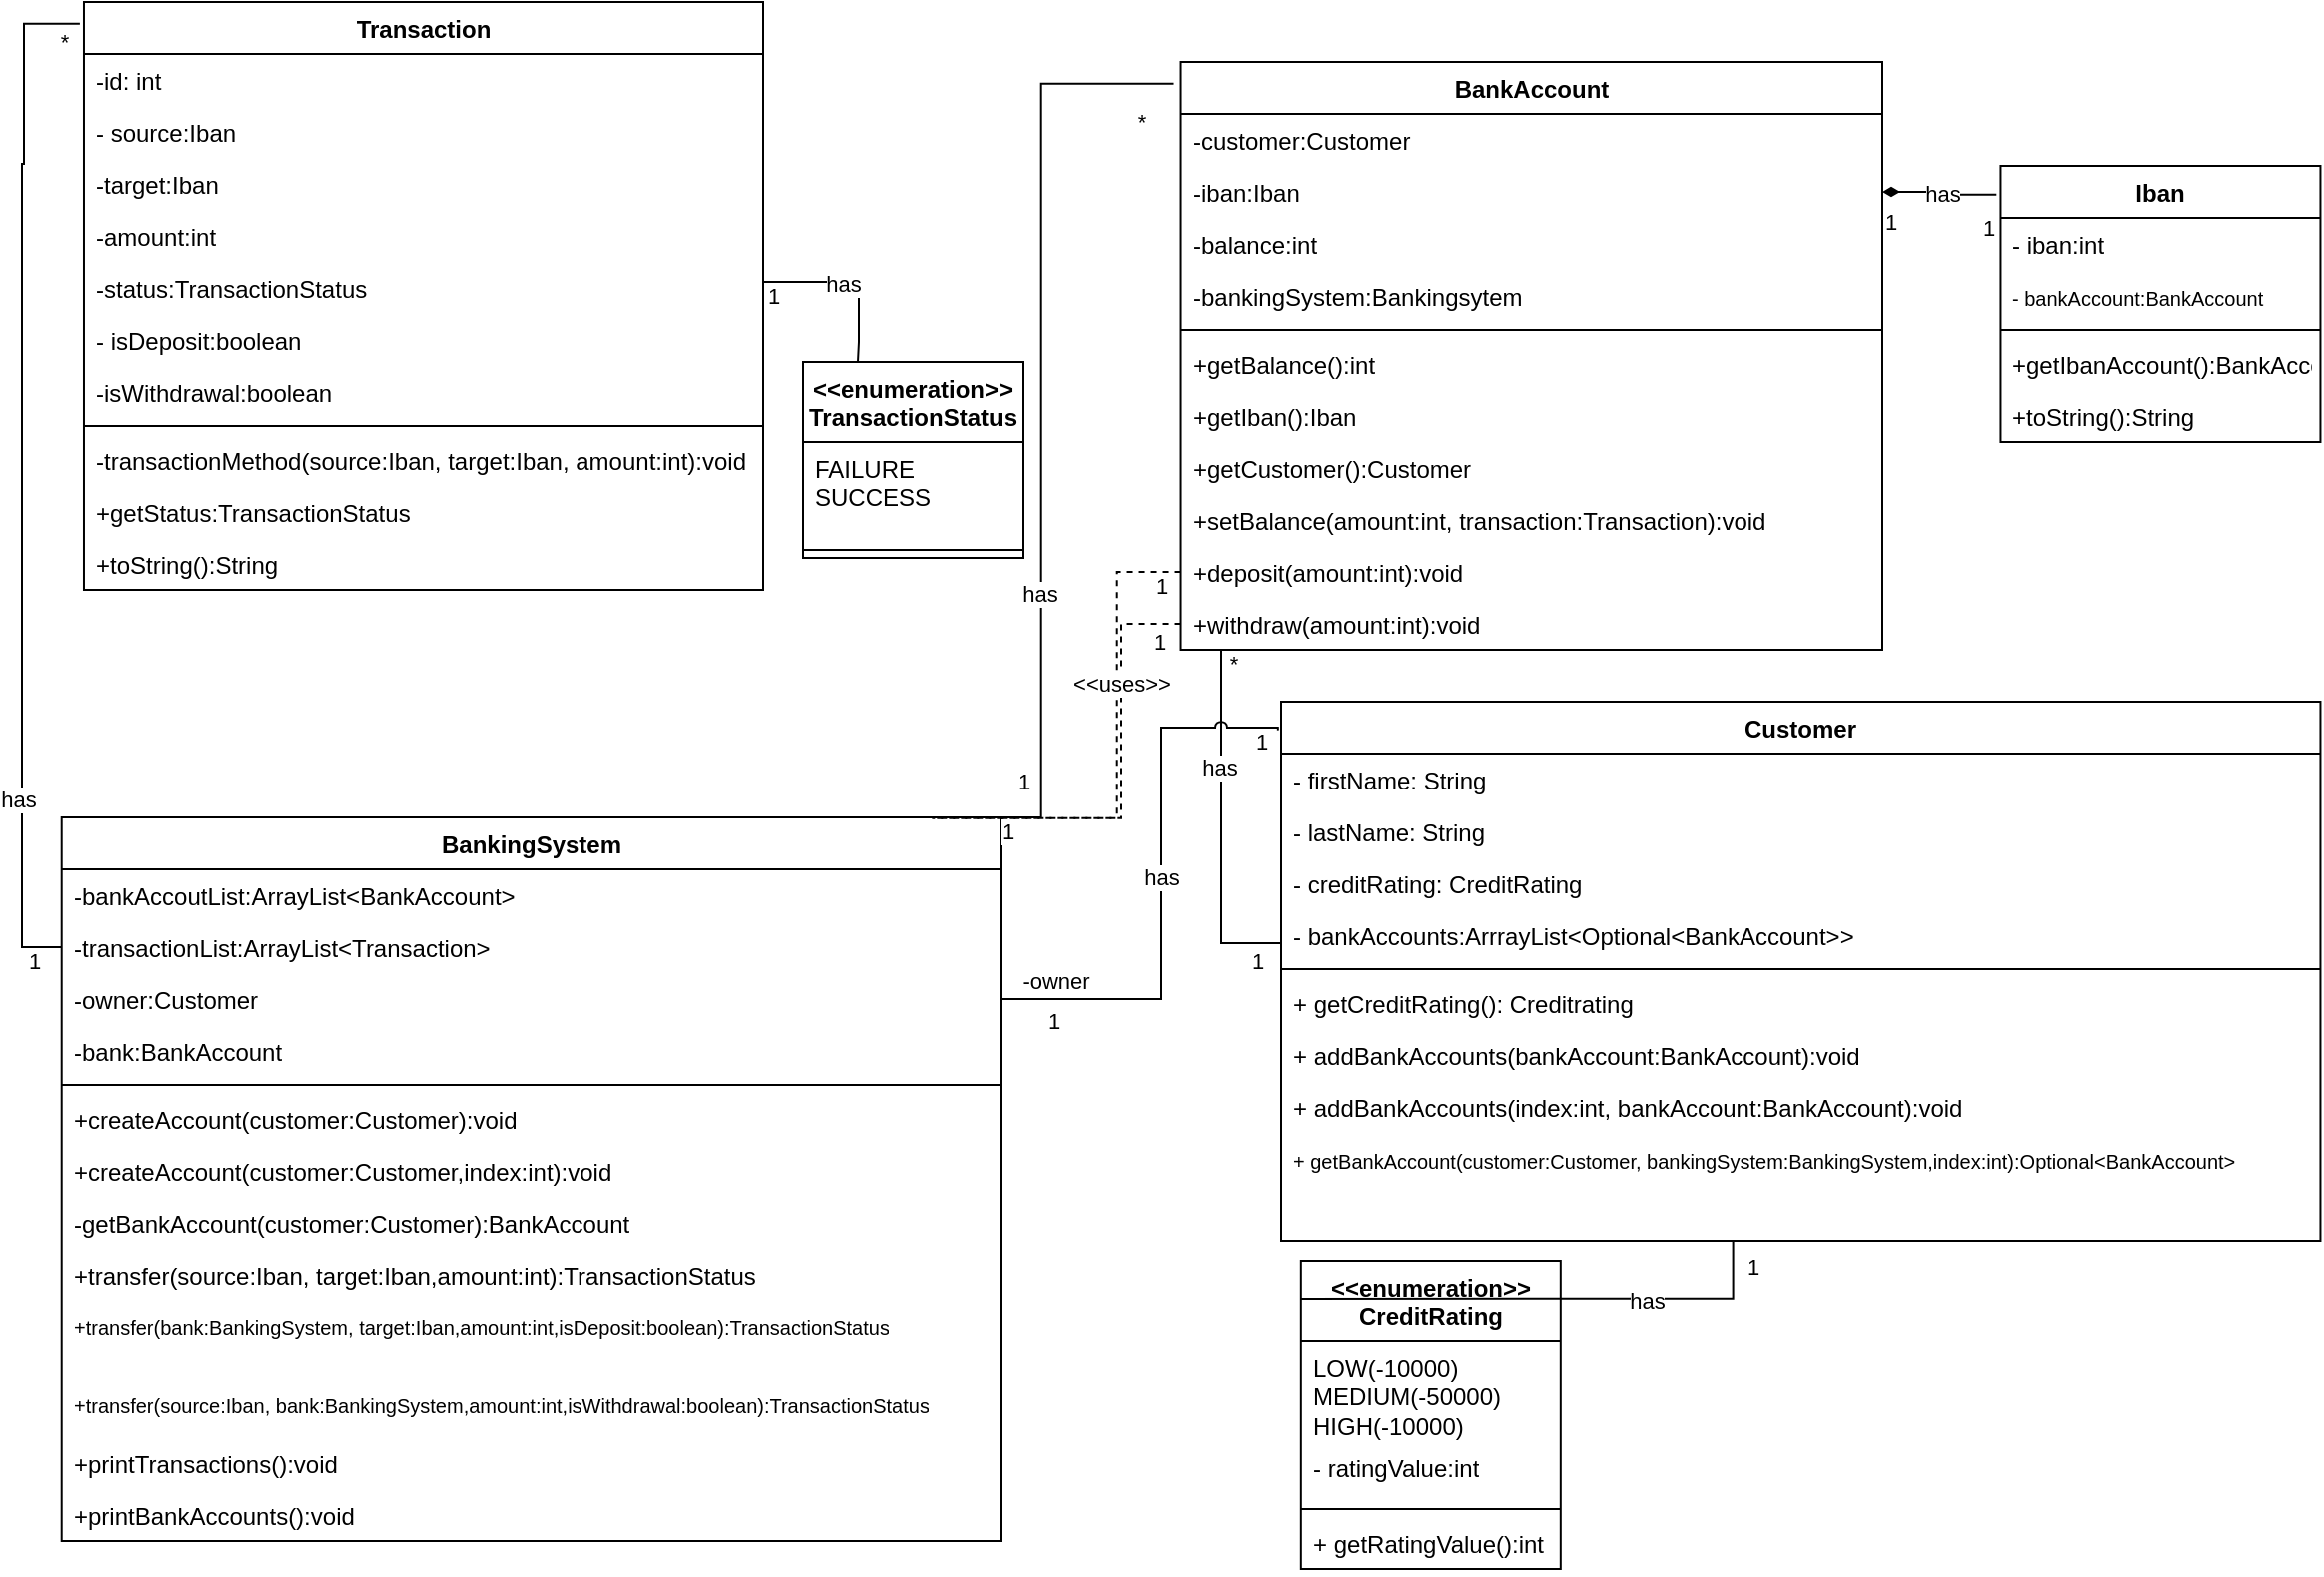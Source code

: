 <mxfile version="24.2.5" type="github">
  <diagram name="Page-1" id="c4acf3e9-155e-7222-9cf6-157b1a14988f">
    <mxGraphModel dx="1387" dy="1669" grid="1" gridSize="10" guides="1" tooltips="1" connect="1" arrows="1" fold="1" page="1" pageScale="1" pageWidth="1169" pageHeight="827" background="none" math="0" shadow="0">
      <root>
        <mxCell id="0" />
        <mxCell id="1" parent="0" />
        <mxCell id="sZMMLWBmmRGJno0L5d0l-5" value="BankingSystem" style="swimlane;fontStyle=1;align=center;verticalAlign=top;childLayout=stackLayout;horizontal=1;startSize=26;horizontalStack=0;resizeParent=1;resizeParentMax=0;resizeLast=0;collapsible=1;marginBottom=0;whiteSpace=wrap;html=1;" parent="1" vertex="1">
          <mxGeometry x="28.86" y="438" width="470.14" height="362" as="geometry" />
        </mxCell>
        <mxCell id="sZMMLWBmmRGJno0L5d0l-6" value="-bankAccoutList:ArrayList&amp;lt;BankAccount&amp;gt;" style="text;strokeColor=none;fillColor=none;align=left;verticalAlign=top;spacingLeft=4;spacingRight=4;overflow=hidden;rotatable=0;points=[[0,0.5],[1,0.5]];portConstraint=eastwest;whiteSpace=wrap;html=1;" parent="sZMMLWBmmRGJno0L5d0l-5" vertex="1">
          <mxGeometry y="26" width="470.14" height="26" as="geometry" />
        </mxCell>
        <mxCell id="wk22fEHmPmrBNLuspNeW-15" value="-transactionList:ArrayList&amp;lt;Transaction&amp;gt;" style="text;strokeColor=none;fillColor=none;align=left;verticalAlign=top;spacingLeft=4;spacingRight=4;overflow=hidden;rotatable=0;points=[[0,0.5],[1,0.5]];portConstraint=eastwest;whiteSpace=wrap;html=1;" parent="sZMMLWBmmRGJno0L5d0l-5" vertex="1">
          <mxGeometry y="52" width="470.14" height="26" as="geometry" />
        </mxCell>
        <mxCell id="wk22fEHmPmrBNLuspNeW-14" value="-owner:Customer" style="text;strokeColor=none;fillColor=none;align=left;verticalAlign=top;spacingLeft=4;spacingRight=4;overflow=hidden;rotatable=0;points=[[0,0.5],[1,0.5]];portConstraint=eastwest;whiteSpace=wrap;html=1;" parent="sZMMLWBmmRGJno0L5d0l-5" vertex="1">
          <mxGeometry y="78" width="470.14" height="26" as="geometry" />
        </mxCell>
        <mxCell id="wk22fEHmPmrBNLuspNeW-16" value="-bank:BankAccount" style="text;strokeColor=none;fillColor=none;align=left;verticalAlign=top;spacingLeft=4;spacingRight=4;overflow=hidden;rotatable=0;points=[[0,0.5],[1,0.5]];portConstraint=eastwest;whiteSpace=wrap;html=1;" parent="sZMMLWBmmRGJno0L5d0l-5" vertex="1">
          <mxGeometry y="104" width="470.14" height="26" as="geometry" />
        </mxCell>
        <mxCell id="sZMMLWBmmRGJno0L5d0l-7" value="" style="line;strokeWidth=1;fillColor=none;align=left;verticalAlign=middle;spacingTop=-1;spacingLeft=3;spacingRight=3;rotatable=0;labelPosition=right;points=[];portConstraint=eastwest;strokeColor=inherit;" parent="sZMMLWBmmRGJno0L5d0l-5" vertex="1">
          <mxGeometry y="130" width="470.14" height="8" as="geometry" />
        </mxCell>
        <mxCell id="sZMMLWBmmRGJno0L5d0l-8" value="+createAccount(customer:Customer):void" style="text;strokeColor=none;fillColor=none;align=left;verticalAlign=top;spacingLeft=4;spacingRight=4;overflow=hidden;rotatable=0;points=[[0,0.5],[1,0.5]];portConstraint=eastwest;whiteSpace=wrap;html=1;" parent="sZMMLWBmmRGJno0L5d0l-5" vertex="1">
          <mxGeometry y="138" width="470.14" height="26" as="geometry" />
        </mxCell>
        <mxCell id="wk22fEHmPmrBNLuspNeW-73" value="+createAccount(customer:Customer,index:int):void" style="text;strokeColor=none;fillColor=none;align=left;verticalAlign=top;spacingLeft=4;spacingRight=4;overflow=hidden;rotatable=0;points=[[0,0.5],[1,0.5]];portConstraint=eastwest;whiteSpace=wrap;html=1;" parent="sZMMLWBmmRGJno0L5d0l-5" vertex="1">
          <mxGeometry y="164" width="470.14" height="26" as="geometry" />
        </mxCell>
        <mxCell id="wk22fEHmPmrBNLuspNeW-17" value="-getBankAccount(customer:Customer):BankAccount" style="text;strokeColor=none;fillColor=none;align=left;verticalAlign=top;spacingLeft=4;spacingRight=4;overflow=hidden;rotatable=0;points=[[0,0.5],[1,0.5]];portConstraint=eastwest;whiteSpace=wrap;html=1;" parent="sZMMLWBmmRGJno0L5d0l-5" vertex="1">
          <mxGeometry y="190" width="470.14" height="26" as="geometry" />
        </mxCell>
        <mxCell id="wk22fEHmPmrBNLuspNeW-18" value="+transfer(source:Iban, target:Iban,amount:int):TransactionStatus" style="text;strokeColor=none;fillColor=none;align=left;verticalAlign=top;spacingLeft=4;spacingRight=4;overflow=hidden;rotatable=0;points=[[0,0.5],[1,0.5]];portConstraint=eastwest;whiteSpace=wrap;html=1;" parent="sZMMLWBmmRGJno0L5d0l-5" vertex="1">
          <mxGeometry y="216" width="470.14" height="26" as="geometry" />
        </mxCell>
        <mxCell id="wk22fEHmPmrBNLuspNeW-74" value="&lt;div style=&quot;font-size: 11px;&quot;&gt;&lt;font style=&quot;font-size: 10px;&quot;&gt;+transfer(bank:BankingSystem, target:Iban,amount:int,isDeposit:boolean):TransactionStatus&lt;/font&gt;&lt;/div&gt;" style="text;strokeColor=none;fillColor=none;align=left;verticalAlign=top;spacingLeft=4;spacingRight=4;overflow=hidden;rotatable=0;points=[[0,0.5],[1,0.5]];portConstraint=eastwest;whiteSpace=wrap;html=1;" parent="sZMMLWBmmRGJno0L5d0l-5" vertex="1">
          <mxGeometry y="242" width="470.14" height="38" as="geometry" />
        </mxCell>
        <mxCell id="wk22fEHmPmrBNLuspNeW-75" value="&lt;font style=&quot;font-size: 10px;&quot;&gt;+transfer(source:Iban, bank:BankingSystem,amount:int,isWithdrawal:boolean):TransactionStatus&lt;/font&gt;" style="text;strokeColor=none;fillColor=none;align=left;verticalAlign=top;spacingLeft=4;spacingRight=4;overflow=hidden;rotatable=0;points=[[0,0.5],[1,0.5]];portConstraint=eastwest;whiteSpace=wrap;html=1;" parent="sZMMLWBmmRGJno0L5d0l-5" vertex="1">
          <mxGeometry y="280" width="470.14" height="30" as="geometry" />
        </mxCell>
        <mxCell id="wk22fEHmPmrBNLuspNeW-19" value="+printTransactions():void" style="text;strokeColor=none;fillColor=none;align=left;verticalAlign=top;spacingLeft=4;spacingRight=4;overflow=hidden;rotatable=0;points=[[0,0.5],[1,0.5]];portConstraint=eastwest;whiteSpace=wrap;html=1;" parent="sZMMLWBmmRGJno0L5d0l-5" vertex="1">
          <mxGeometry y="310" width="470.14" height="26" as="geometry" />
        </mxCell>
        <mxCell id="wk22fEHmPmrBNLuspNeW-76" value="+printBankAccounts():void" style="text;strokeColor=none;fillColor=none;align=left;verticalAlign=top;spacingLeft=4;spacingRight=4;overflow=hidden;rotatable=0;points=[[0,0.5],[1,0.5]];portConstraint=eastwest;whiteSpace=wrap;html=1;" parent="sZMMLWBmmRGJno0L5d0l-5" vertex="1">
          <mxGeometry y="336" width="470.14" height="26" as="geometry" />
        </mxCell>
        <mxCell id="wk22fEHmPmrBNLuspNeW-20" value="&lt;div&gt;&amp;lt;&amp;lt;enumeration&amp;gt;&amp;gt;&lt;/div&gt;&lt;div&gt;CreditRating&lt;br&gt;&lt;/div&gt;" style="swimlane;fontStyle=1;align=center;verticalAlign=top;childLayout=stackLayout;horizontal=1;startSize=40;horizontalStack=0;resizeParent=1;resizeParentMax=0;resizeLast=0;collapsible=1;marginBottom=0;whiteSpace=wrap;html=1;" parent="1" vertex="1">
          <mxGeometry x="648.91" y="660" width="130" height="154" as="geometry" />
        </mxCell>
        <mxCell id="wk22fEHmPmrBNLuspNeW-21" value="&lt;div&gt;LOW(-10000)&lt;/div&gt;&lt;div&gt;MEDIUM(-50000)&lt;/div&gt;&lt;div&gt;HIGH(-10000)&lt;br&gt;&lt;/div&gt;" style="text;strokeColor=none;fillColor=none;align=left;verticalAlign=top;spacingLeft=4;spacingRight=4;overflow=hidden;rotatable=0;points=[[0,0.5],[1,0.5]];portConstraint=eastwest;whiteSpace=wrap;html=1;" parent="wk22fEHmPmrBNLuspNeW-20" vertex="1">
          <mxGeometry y="40" width="130" height="50" as="geometry" />
        </mxCell>
        <mxCell id="wk22fEHmPmrBNLuspNeW-24" value="- ratingValue:int" style="text;strokeColor=none;fillColor=none;align=left;verticalAlign=top;spacingLeft=4;spacingRight=4;overflow=hidden;rotatable=0;points=[[0,0.5],[1,0.5]];portConstraint=eastwest;whiteSpace=wrap;html=1;" parent="wk22fEHmPmrBNLuspNeW-20" vertex="1">
          <mxGeometry y="90" width="130" height="30" as="geometry" />
        </mxCell>
        <mxCell id="wk22fEHmPmrBNLuspNeW-22" value="" style="line;strokeWidth=1;fillColor=none;align=left;verticalAlign=middle;spacingTop=-1;spacingLeft=3;spacingRight=3;rotatable=0;labelPosition=right;points=[];portConstraint=eastwest;strokeColor=inherit;" parent="wk22fEHmPmrBNLuspNeW-20" vertex="1">
          <mxGeometry y="120" width="130" height="8" as="geometry" />
        </mxCell>
        <mxCell id="wk22fEHmPmrBNLuspNeW-23" value="+ getRatingValue():int" style="text;strokeColor=none;fillColor=none;align=left;verticalAlign=top;spacingLeft=4;spacingRight=4;overflow=hidden;rotatable=0;points=[[0,0.5],[1,0.5]];portConstraint=eastwest;whiteSpace=wrap;html=1;" parent="wk22fEHmPmrBNLuspNeW-20" vertex="1">
          <mxGeometry y="128" width="130" height="26" as="geometry" />
        </mxCell>
        <mxCell id="wk22fEHmPmrBNLuspNeW-62" style="edgeStyle=orthogonalEdgeStyle;rounded=0;orthogonalLoop=1;jettySize=auto;html=1;exitX=1;exitY=0.5;exitDx=0;exitDy=0;" parent="wk22fEHmPmrBNLuspNeW-20" source="wk22fEHmPmrBNLuspNeW-21" target="wk22fEHmPmrBNLuspNeW-21" edge="1">
          <mxGeometry relative="1" as="geometry" />
        </mxCell>
        <mxCell id="wk22fEHmPmrBNLuspNeW-25" value="BankAccount" style="swimlane;fontStyle=1;align=center;verticalAlign=top;childLayout=stackLayout;horizontal=1;startSize=26;horizontalStack=0;resizeParent=1;resizeParentMax=0;resizeLast=0;collapsible=1;marginBottom=0;whiteSpace=wrap;html=1;" parent="1" vertex="1">
          <mxGeometry x="588.77" y="60" width="351.23" height="294" as="geometry" />
        </mxCell>
        <mxCell id="wk22fEHmPmrBNLuspNeW-26" value="-customer:Customer&lt;span style=&quot;white-space: pre;&quot;&gt;&#x9;&lt;/span&gt;" style="text;strokeColor=none;fillColor=none;align=left;verticalAlign=top;spacingLeft=4;spacingRight=4;overflow=hidden;rotatable=0;points=[[0,0.5],[1,0.5]];portConstraint=eastwest;whiteSpace=wrap;html=1;" parent="wk22fEHmPmrBNLuspNeW-25" vertex="1">
          <mxGeometry y="26" width="351.23" height="26" as="geometry" />
        </mxCell>
        <mxCell id="wk22fEHmPmrBNLuspNeW-27" value="-iban:Iban" style="text;strokeColor=none;fillColor=none;align=left;verticalAlign=top;spacingLeft=4;spacingRight=4;overflow=hidden;rotatable=0;points=[[0,0.5],[1,0.5]];portConstraint=eastwest;whiteSpace=wrap;html=1;" parent="wk22fEHmPmrBNLuspNeW-25" vertex="1">
          <mxGeometry y="52" width="351.23" height="26" as="geometry" />
        </mxCell>
        <mxCell id="wk22fEHmPmrBNLuspNeW-28" value="-balance:int" style="text;strokeColor=none;fillColor=none;align=left;verticalAlign=top;spacingLeft=4;spacingRight=4;overflow=hidden;rotatable=0;points=[[0,0.5],[1,0.5]];portConstraint=eastwest;whiteSpace=wrap;html=1;" parent="wk22fEHmPmrBNLuspNeW-25" vertex="1">
          <mxGeometry y="78" width="351.23" height="26" as="geometry" />
        </mxCell>
        <mxCell id="wk22fEHmPmrBNLuspNeW-29" value="-bankingSystem:Bankingsytem" style="text;strokeColor=none;fillColor=none;align=left;verticalAlign=top;spacingLeft=4;spacingRight=4;overflow=hidden;rotatable=0;points=[[0,0.5],[1,0.5]];portConstraint=eastwest;whiteSpace=wrap;html=1;" parent="wk22fEHmPmrBNLuspNeW-25" vertex="1">
          <mxGeometry y="104" width="351.23" height="26" as="geometry" />
        </mxCell>
        <mxCell id="wk22fEHmPmrBNLuspNeW-30" value="" style="line;strokeWidth=1;fillColor=none;align=left;verticalAlign=middle;spacingTop=-1;spacingLeft=3;spacingRight=3;rotatable=0;labelPosition=right;points=[];portConstraint=eastwest;strokeColor=inherit;" parent="wk22fEHmPmrBNLuspNeW-25" vertex="1">
          <mxGeometry y="130" width="351.23" height="8" as="geometry" />
        </mxCell>
        <mxCell id="wk22fEHmPmrBNLuspNeW-31" value="+getBalance():int" style="text;strokeColor=none;fillColor=none;align=left;verticalAlign=top;spacingLeft=4;spacingRight=4;overflow=hidden;rotatable=0;points=[[0,0.5],[1,0.5]];portConstraint=eastwest;whiteSpace=wrap;html=1;" parent="wk22fEHmPmrBNLuspNeW-25" vertex="1">
          <mxGeometry y="138" width="351.23" height="26" as="geometry" />
        </mxCell>
        <mxCell id="wk22fEHmPmrBNLuspNeW-32" value="+getIban():Iban" style="text;strokeColor=none;fillColor=none;align=left;verticalAlign=top;spacingLeft=4;spacingRight=4;overflow=hidden;rotatable=0;points=[[0,0.5],[1,0.5]];portConstraint=eastwest;whiteSpace=wrap;html=1;" parent="wk22fEHmPmrBNLuspNeW-25" vertex="1">
          <mxGeometry y="164" width="351.23" height="26" as="geometry" />
        </mxCell>
        <mxCell id="wk22fEHmPmrBNLuspNeW-33" value="+getCustomer():Customer" style="text;strokeColor=none;fillColor=none;align=left;verticalAlign=top;spacingLeft=4;spacingRight=4;overflow=hidden;rotatable=0;points=[[0,0.5],[1,0.5]];portConstraint=eastwest;whiteSpace=wrap;html=1;" parent="wk22fEHmPmrBNLuspNeW-25" vertex="1">
          <mxGeometry y="190" width="351.23" height="26" as="geometry" />
        </mxCell>
        <mxCell id="wk22fEHmPmrBNLuspNeW-34" value="+setBalance(amount:int, transaction:Transaction):void" style="text;strokeColor=none;fillColor=none;align=left;verticalAlign=top;spacingLeft=4;spacingRight=4;overflow=hidden;rotatable=0;points=[[0,0.5],[1,0.5]];portConstraint=eastwest;whiteSpace=wrap;html=1;" parent="wk22fEHmPmrBNLuspNeW-25" vertex="1">
          <mxGeometry y="216" width="351.23" height="26" as="geometry" />
        </mxCell>
        <mxCell id="wk22fEHmPmrBNLuspNeW-35" value="+deposit(amount:int):void" style="text;strokeColor=none;fillColor=none;align=left;verticalAlign=top;spacingLeft=4;spacingRight=4;overflow=hidden;rotatable=0;points=[[0,0.5],[1,0.5]];portConstraint=eastwest;whiteSpace=wrap;html=1;" parent="wk22fEHmPmrBNLuspNeW-25" vertex="1">
          <mxGeometry y="242" width="351.23" height="26" as="geometry" />
        </mxCell>
        <mxCell id="wk22fEHmPmrBNLuspNeW-37" value="+withdraw(amount:int):void" style="text;strokeColor=none;fillColor=none;align=left;verticalAlign=top;spacingLeft=4;spacingRight=4;overflow=hidden;rotatable=0;points=[[0,0.5],[1,0.5]];portConstraint=eastwest;whiteSpace=wrap;html=1;" parent="wk22fEHmPmrBNLuspNeW-25" vertex="1">
          <mxGeometry y="268" width="351.23" height="26" as="geometry" />
        </mxCell>
        <mxCell id="wk22fEHmPmrBNLuspNeW-38" value="Iban" style="swimlane;fontStyle=1;align=center;verticalAlign=top;childLayout=stackLayout;horizontal=1;startSize=26;horizontalStack=0;resizeParent=1;resizeParentMax=0;resizeLast=0;collapsible=1;marginBottom=0;whiteSpace=wrap;html=1;" parent="1" vertex="1">
          <mxGeometry x="999.23" y="112" width="160" height="138" as="geometry" />
        </mxCell>
        <mxCell id="wk22fEHmPmrBNLuspNeW-39" value="- iban:int" style="text;strokeColor=none;fillColor=none;align=left;verticalAlign=top;spacingLeft=4;spacingRight=4;overflow=hidden;rotatable=0;points=[[0,0.5],[1,0.5]];portConstraint=eastwest;whiteSpace=wrap;html=1;" parent="wk22fEHmPmrBNLuspNeW-38" vertex="1">
          <mxGeometry y="26" width="160" height="26" as="geometry" />
        </mxCell>
        <mxCell id="wk22fEHmPmrBNLuspNeW-42" value="&lt;font style=&quot;font-size: 10px;&quot;&gt;- bankAccount:BankAccount&lt;/font&gt;" style="text;strokeColor=none;fillColor=none;align=left;verticalAlign=top;spacingLeft=4;spacingRight=4;overflow=hidden;rotatable=0;points=[[0,0.5],[1,0.5]];portConstraint=eastwest;whiteSpace=wrap;html=1;" parent="wk22fEHmPmrBNLuspNeW-38" vertex="1">
          <mxGeometry y="52" width="160" height="26" as="geometry" />
        </mxCell>
        <mxCell id="wk22fEHmPmrBNLuspNeW-40" value="" style="line;strokeWidth=1;fillColor=none;align=left;verticalAlign=middle;spacingTop=-1;spacingLeft=3;spacingRight=3;rotatable=0;labelPosition=right;points=[];portConstraint=eastwest;strokeColor=inherit;" parent="wk22fEHmPmrBNLuspNeW-38" vertex="1">
          <mxGeometry y="78" width="160" height="8" as="geometry" />
        </mxCell>
        <mxCell id="wk22fEHmPmrBNLuspNeW-41" value="+getIbanAccount():BankAccount" style="text;strokeColor=none;fillColor=none;align=left;verticalAlign=top;spacingLeft=4;spacingRight=4;overflow=hidden;rotatable=0;points=[[0,0.5],[1,0.5]];portConstraint=eastwest;whiteSpace=wrap;html=1;" parent="wk22fEHmPmrBNLuspNeW-38" vertex="1">
          <mxGeometry y="86" width="160" height="26" as="geometry" />
        </mxCell>
        <mxCell id="wk22fEHmPmrBNLuspNeW-43" value="+toString():String" style="text;strokeColor=none;fillColor=none;align=left;verticalAlign=top;spacingLeft=4;spacingRight=4;overflow=hidden;rotatable=0;points=[[0,0.5],[1,0.5]];portConstraint=eastwest;whiteSpace=wrap;html=1;" parent="wk22fEHmPmrBNLuspNeW-38" vertex="1">
          <mxGeometry y="112" width="160" height="26" as="geometry" />
        </mxCell>
        <mxCell id="wk22fEHmPmrBNLuspNeW-44" value="Transaction" style="swimlane;fontStyle=1;align=center;verticalAlign=top;childLayout=stackLayout;horizontal=1;startSize=26;horizontalStack=0;resizeParent=1;resizeParentMax=0;resizeLast=0;collapsible=1;marginBottom=0;whiteSpace=wrap;html=1;" parent="1" vertex="1">
          <mxGeometry x="39.99" y="30" width="340.01" height="294" as="geometry" />
        </mxCell>
        <mxCell id="wk22fEHmPmrBNLuspNeW-45" value="-id: int" style="text;strokeColor=none;fillColor=none;align=left;verticalAlign=top;spacingLeft=4;spacingRight=4;overflow=hidden;rotatable=0;points=[[0,0.5],[1,0.5]];portConstraint=eastwest;whiteSpace=wrap;html=1;" parent="wk22fEHmPmrBNLuspNeW-44" vertex="1">
          <mxGeometry y="26" width="340.01" height="26" as="geometry" />
        </mxCell>
        <mxCell id="wk22fEHmPmrBNLuspNeW-46" value="- source:Iban" style="text;strokeColor=none;fillColor=none;align=left;verticalAlign=top;spacingLeft=4;spacingRight=4;overflow=hidden;rotatable=0;points=[[0,0.5],[1,0.5]];portConstraint=eastwest;whiteSpace=wrap;html=1;" parent="wk22fEHmPmrBNLuspNeW-44" vertex="1">
          <mxGeometry y="52" width="340.01" height="26" as="geometry" />
        </mxCell>
        <mxCell id="wk22fEHmPmrBNLuspNeW-47" value="-target:Iban" style="text;strokeColor=none;fillColor=none;align=left;verticalAlign=top;spacingLeft=4;spacingRight=4;overflow=hidden;rotatable=0;points=[[0,0.5],[1,0.5]];portConstraint=eastwest;whiteSpace=wrap;html=1;" parent="wk22fEHmPmrBNLuspNeW-44" vertex="1">
          <mxGeometry y="78" width="340.01" height="26" as="geometry" />
        </mxCell>
        <mxCell id="wk22fEHmPmrBNLuspNeW-54" value="-amount:int" style="text;strokeColor=none;fillColor=none;align=left;verticalAlign=top;spacingLeft=4;spacingRight=4;overflow=hidden;rotatable=0;points=[[0,0.5],[1,0.5]];portConstraint=eastwest;whiteSpace=wrap;html=1;" parent="wk22fEHmPmrBNLuspNeW-44" vertex="1">
          <mxGeometry y="104" width="340.01" height="26" as="geometry" />
        </mxCell>
        <mxCell id="wk22fEHmPmrBNLuspNeW-55" value="-status:TransactionStatus" style="text;strokeColor=none;fillColor=none;align=left;verticalAlign=top;spacingLeft=4;spacingRight=4;overflow=hidden;rotatable=0;points=[[0,0.5],[1,0.5]];portConstraint=eastwest;whiteSpace=wrap;html=1;" parent="wk22fEHmPmrBNLuspNeW-44" vertex="1">
          <mxGeometry y="130" width="340.01" height="26" as="geometry" />
        </mxCell>
        <mxCell id="wk22fEHmPmrBNLuspNeW-56" value="- isDeposit:boolean" style="text;strokeColor=none;fillColor=none;align=left;verticalAlign=top;spacingLeft=4;spacingRight=4;overflow=hidden;rotatable=0;points=[[0,0.5],[1,0.5]];portConstraint=eastwest;whiteSpace=wrap;html=1;" parent="wk22fEHmPmrBNLuspNeW-44" vertex="1">
          <mxGeometry y="156" width="340.01" height="26" as="geometry" />
        </mxCell>
        <mxCell id="wk22fEHmPmrBNLuspNeW-48" value="-isWithdrawal:boolean" style="text;strokeColor=none;fillColor=none;align=left;verticalAlign=top;spacingLeft=4;spacingRight=4;overflow=hidden;rotatable=0;points=[[0,0.5],[1,0.5]];portConstraint=eastwest;whiteSpace=wrap;html=1;" parent="wk22fEHmPmrBNLuspNeW-44" vertex="1">
          <mxGeometry y="182" width="340.01" height="26" as="geometry" />
        </mxCell>
        <mxCell id="wk22fEHmPmrBNLuspNeW-49" value="" style="line;strokeWidth=1;fillColor=none;align=left;verticalAlign=middle;spacingTop=-1;spacingLeft=3;spacingRight=3;rotatable=0;labelPosition=right;points=[];portConstraint=eastwest;strokeColor=inherit;" parent="wk22fEHmPmrBNLuspNeW-44" vertex="1">
          <mxGeometry y="208" width="340.01" height="8" as="geometry" />
        </mxCell>
        <mxCell id="wk22fEHmPmrBNLuspNeW-50" value="-transactionMethod(source:Iban, target:Iban, amount:int):void" style="text;strokeColor=none;fillColor=none;align=left;verticalAlign=top;spacingLeft=4;spacingRight=4;overflow=hidden;rotatable=0;points=[[0,0.5],[1,0.5]];portConstraint=eastwest;whiteSpace=wrap;html=1;" parent="wk22fEHmPmrBNLuspNeW-44" vertex="1">
          <mxGeometry y="216" width="340.01" height="26" as="geometry" />
        </mxCell>
        <mxCell id="wk22fEHmPmrBNLuspNeW-51" value="+getStatus:TransactionStatus" style="text;strokeColor=none;fillColor=none;align=left;verticalAlign=top;spacingLeft=4;spacingRight=4;overflow=hidden;rotatable=0;points=[[0,0.5],[1,0.5]];portConstraint=eastwest;whiteSpace=wrap;html=1;" parent="wk22fEHmPmrBNLuspNeW-44" vertex="1">
          <mxGeometry y="242" width="340.01" height="26" as="geometry" />
        </mxCell>
        <mxCell id="wk22fEHmPmrBNLuspNeW-52" value="+toString():String" style="text;strokeColor=none;fillColor=none;align=left;verticalAlign=top;spacingLeft=4;spacingRight=4;overflow=hidden;rotatable=0;points=[[0,0.5],[1,0.5]];portConstraint=eastwest;whiteSpace=wrap;html=1;" parent="wk22fEHmPmrBNLuspNeW-44" vertex="1">
          <mxGeometry y="268" width="340.01" height="26" as="geometry" />
        </mxCell>
        <mxCell id="wk22fEHmPmrBNLuspNeW-57" value="&lt;div&gt;&amp;lt;&amp;lt;enumeration&amp;gt;&amp;gt;&lt;/div&gt;&lt;div&gt;TransactionStatus&lt;br&gt;&lt;/div&gt;" style="swimlane;fontStyle=1;align=center;verticalAlign=top;childLayout=stackLayout;horizontal=1;startSize=40;horizontalStack=0;resizeParent=1;resizeParentMax=0;resizeLast=0;collapsible=1;marginBottom=0;whiteSpace=wrap;html=1;" parent="1" vertex="1">
          <mxGeometry x="400.0" y="210" width="110" height="98" as="geometry" />
        </mxCell>
        <mxCell id="wk22fEHmPmrBNLuspNeW-58" value="&lt;div&gt;FAILURE&lt;/div&gt;&lt;div&gt;SUCCESS&lt;br&gt;&lt;/div&gt;" style="text;strokeColor=none;fillColor=none;align=left;verticalAlign=top;spacingLeft=4;spacingRight=4;overflow=hidden;rotatable=0;points=[[0,0.5],[1,0.5]];portConstraint=eastwest;whiteSpace=wrap;html=1;" parent="wk22fEHmPmrBNLuspNeW-57" vertex="1">
          <mxGeometry y="40" width="110" height="50" as="geometry" />
        </mxCell>
        <mxCell id="wk22fEHmPmrBNLuspNeW-60" value="" style="line;strokeWidth=1;fillColor=none;align=left;verticalAlign=middle;spacingTop=-1;spacingLeft=3;spacingRight=3;rotatable=0;labelPosition=right;points=[];portConstraint=eastwest;strokeColor=inherit;" parent="wk22fEHmPmrBNLuspNeW-57" vertex="1">
          <mxGeometry y="90" width="110" height="8" as="geometry" />
        </mxCell>
        <mxCell id="wk22fEHmPmrBNLuspNeW-89" style="edgeStyle=orthogonalEdgeStyle;rounded=0;orthogonalLoop=1;jettySize=auto;html=1;exitX=0;exitY=0.5;exitDx=0;exitDy=0;endArrow=none;endFill=0;" parent="1" source="wk22fEHmPmrBNLuspNeW-63" target="wk22fEHmPmrBNLuspNeW-25" edge="1">
          <mxGeometry relative="1" as="geometry">
            <Array as="points">
              <mxPoint x="609" y="501" />
            </Array>
          </mxGeometry>
        </mxCell>
        <mxCell id="-ng3TfhdZixkfPFJ0xl9-1" value="has" style="edgeLabel;html=1;align=center;verticalAlign=middle;resizable=0;points=[];" vertex="1" connectable="0" parent="wk22fEHmPmrBNLuspNeW-89">
          <mxGeometry x="0.384" y="1" relative="1" as="geometry">
            <mxPoint as="offset" />
          </mxGeometry>
        </mxCell>
        <mxCell id="-ng3TfhdZixkfPFJ0xl9-6" value="*" style="edgeLabel;html=1;align=center;verticalAlign=middle;resizable=0;points=[];" vertex="1" connectable="0" parent="wk22fEHmPmrBNLuspNeW-89">
          <mxGeometry x="0.879" y="-1" relative="1" as="geometry">
            <mxPoint x="5" y="-5" as="offset" />
          </mxGeometry>
        </mxCell>
        <mxCell id="-ng3TfhdZixkfPFJ0xl9-7" value="1" style="edgeLabel;html=1;align=center;verticalAlign=middle;resizable=0;points=[];" vertex="1" connectable="0" parent="wk22fEHmPmrBNLuspNeW-89">
          <mxGeometry x="-0.926" y="3" relative="1" as="geometry">
            <mxPoint x="-9" y="2" as="offset" />
          </mxGeometry>
        </mxCell>
        <mxCell id="wk22fEHmPmrBNLuspNeW-63" value="Customer" style="swimlane;fontStyle=1;align=center;verticalAlign=top;childLayout=stackLayout;horizontal=1;startSize=26;horizontalStack=0;resizeParent=1;resizeParentMax=0;resizeLast=0;collapsible=1;marginBottom=0;whiteSpace=wrap;html=1;" parent="1" vertex="1">
          <mxGeometry x="639" y="380" width="520.23" height="270" as="geometry" />
        </mxCell>
        <mxCell id="wk22fEHmPmrBNLuspNeW-64" value="- firstName: String" style="text;strokeColor=none;fillColor=none;align=left;verticalAlign=top;spacingLeft=4;spacingRight=4;overflow=hidden;rotatable=0;points=[[0,0.5],[1,0.5]];portConstraint=eastwest;whiteSpace=wrap;html=1;" parent="wk22fEHmPmrBNLuspNeW-63" vertex="1">
          <mxGeometry y="26" width="520.23" height="26" as="geometry" />
        </mxCell>
        <mxCell id="wk22fEHmPmrBNLuspNeW-65" value="- lastName: String" style="text;strokeColor=none;fillColor=none;align=left;verticalAlign=top;spacingLeft=4;spacingRight=4;overflow=hidden;rotatable=0;points=[[0,0.5],[1,0.5]];portConstraint=eastwest;whiteSpace=wrap;html=1;" parent="wk22fEHmPmrBNLuspNeW-63" vertex="1">
          <mxGeometry y="52" width="520.23" height="26" as="geometry" />
        </mxCell>
        <mxCell id="wk22fEHmPmrBNLuspNeW-66" value="- creditRating: CreditRating" style="text;strokeColor=none;fillColor=none;align=left;verticalAlign=top;spacingLeft=4;spacingRight=4;overflow=hidden;rotatable=0;points=[[0,0.5],[1,0.5]];portConstraint=eastwest;whiteSpace=wrap;html=1;" parent="wk22fEHmPmrBNLuspNeW-63" vertex="1">
          <mxGeometry y="78" width="520.23" height="26" as="geometry" />
        </mxCell>
        <mxCell id="wk22fEHmPmrBNLuspNeW-67" value="- bankAccounts:ArrrayList&amp;lt;Optional&amp;lt;BankAccount&amp;gt;&amp;gt; " style="text;strokeColor=none;fillColor=none;align=left;verticalAlign=top;spacingLeft=4;spacingRight=4;overflow=hidden;rotatable=0;points=[[0,0.5],[1,0.5]];portConstraint=eastwest;whiteSpace=wrap;html=1;" parent="wk22fEHmPmrBNLuspNeW-63" vertex="1">
          <mxGeometry y="104" width="520.23" height="26" as="geometry" />
        </mxCell>
        <mxCell id="wk22fEHmPmrBNLuspNeW-68" value="" style="line;strokeWidth=1;fillColor=none;align=left;verticalAlign=middle;spacingTop=-1;spacingLeft=3;spacingRight=3;rotatable=0;labelPosition=right;points=[];portConstraint=eastwest;strokeColor=inherit;" parent="wk22fEHmPmrBNLuspNeW-63" vertex="1">
          <mxGeometry y="130" width="520.23" height="8" as="geometry" />
        </mxCell>
        <mxCell id="wk22fEHmPmrBNLuspNeW-69" value="+ getCreditRating(): Creditrating" style="text;strokeColor=none;fillColor=none;align=left;verticalAlign=top;spacingLeft=4;spacingRight=4;overflow=hidden;rotatable=0;points=[[0,0.5],[1,0.5]];portConstraint=eastwest;whiteSpace=wrap;html=1;" parent="wk22fEHmPmrBNLuspNeW-63" vertex="1">
          <mxGeometry y="138" width="520.23" height="26" as="geometry" />
        </mxCell>
        <mxCell id="wk22fEHmPmrBNLuspNeW-70" value="+ addBankAccounts(bankAccount:BankAccount):void" style="text;strokeColor=none;fillColor=none;align=left;verticalAlign=top;spacingLeft=4;spacingRight=4;overflow=hidden;rotatable=0;points=[[0,0.5],[1,0.5]];portConstraint=eastwest;whiteSpace=wrap;html=1;" parent="wk22fEHmPmrBNLuspNeW-63" vertex="1">
          <mxGeometry y="164" width="520.23" height="26" as="geometry" />
        </mxCell>
        <mxCell id="wk22fEHmPmrBNLuspNeW-71" value="+ addBankAccounts(index:int, bankAccount:BankAccount):void" style="text;strokeColor=none;fillColor=none;align=left;verticalAlign=top;spacingLeft=4;spacingRight=4;overflow=hidden;rotatable=0;points=[[0,0.5],[1,0.5]];portConstraint=eastwest;whiteSpace=wrap;html=1;" parent="wk22fEHmPmrBNLuspNeW-63" vertex="1">
          <mxGeometry y="190" width="520.23" height="26" as="geometry" />
        </mxCell>
        <mxCell id="wk22fEHmPmrBNLuspNeW-72" value="&lt;font style=&quot;font-size: 10px;&quot;&gt;+ getBankAccount(customer:Customer, bankingSystem:BankingSystem,index:int):Optional&amp;lt;BankAccount&amp;gt;&lt;/font&gt;" style="text;strokeColor=none;fillColor=none;align=left;verticalAlign=top;spacingLeft=4;spacingRight=4;overflow=hidden;rotatable=0;points=[[0,0.5],[1,0.5]];portConstraint=eastwest;whiteSpace=wrap;html=1;" parent="wk22fEHmPmrBNLuspNeW-63" vertex="1">
          <mxGeometry y="216" width="520.23" height="54" as="geometry" />
        </mxCell>
        <mxCell id="wk22fEHmPmrBNLuspNeW-77" style="edgeStyle=orthogonalEdgeStyle;rounded=0;orthogonalLoop=1;jettySize=auto;html=1;exitX=0.435;exitY=1.001;exitDx=0;exitDy=0;entryX=0;entryY=0.123;entryDx=0;entryDy=0;entryPerimeter=0;endArrow=none;endFill=0;exitPerimeter=0;" parent="1" source="wk22fEHmPmrBNLuspNeW-72" target="wk22fEHmPmrBNLuspNeW-20" edge="1">
          <mxGeometry relative="1" as="geometry">
            <Array as="points">
              <mxPoint x="865" y="679" />
            </Array>
          </mxGeometry>
        </mxCell>
        <mxCell id="wk22fEHmPmrBNLuspNeW-78" value="has" style="edgeLabel;html=1;align=center;verticalAlign=middle;resizable=0;points=[];" parent="wk22fEHmPmrBNLuspNeW-77" vertex="1" connectable="0">
          <mxGeometry x="-0.045" y="1" relative="1" as="geometry">
            <mxPoint x="45" as="offset" />
          </mxGeometry>
        </mxCell>
        <mxCell id="wk22fEHmPmrBNLuspNeW-79" value="1" style="edgeLabel;html=1;align=center;verticalAlign=middle;resizable=0;points=[];" parent="wk22fEHmPmrBNLuspNeW-77" vertex="1" connectable="0">
          <mxGeometry x="-0.964" y="1" relative="1" as="geometry">
            <mxPoint x="8" y="8" as="offset" />
          </mxGeometry>
        </mxCell>
        <mxCell id="wk22fEHmPmrBNLuspNeW-81" style="edgeStyle=orthogonalEdgeStyle;rounded=0;orthogonalLoop=1;jettySize=auto;html=1;exitX=1;exitY=0.5;exitDx=0;exitDy=0;entryX=-0.013;entryY=0.104;entryDx=0;entryDy=0;entryPerimeter=0;endArrow=none;endFill=0;startArrow=diamondThin;startFill=1;" parent="1" source="wk22fEHmPmrBNLuspNeW-27" target="wk22fEHmPmrBNLuspNeW-38" edge="1">
          <mxGeometry relative="1" as="geometry" />
        </mxCell>
        <mxCell id="wk22fEHmPmrBNLuspNeW-82" value="has" style="edgeLabel;html=1;align=center;verticalAlign=middle;resizable=0;points=[];" parent="wk22fEHmPmrBNLuspNeW-81" vertex="1" connectable="0">
          <mxGeometry x="0.073" y="1" relative="1" as="geometry">
            <mxPoint as="offset" />
          </mxGeometry>
        </mxCell>
        <mxCell id="wk22fEHmPmrBNLuspNeW-83" value="1" style="edgeLabel;html=1;align=center;verticalAlign=middle;resizable=0;points=[];" parent="wk22fEHmPmrBNLuspNeW-81" vertex="1" connectable="0">
          <mxGeometry x="-0.858" relative="1" as="geometry">
            <mxPoint y="15" as="offset" />
          </mxGeometry>
        </mxCell>
        <mxCell id="wk22fEHmPmrBNLuspNeW-84" value="1" style="edgeLabel;html=1;align=center;verticalAlign=middle;resizable=0;points=[];" parent="wk22fEHmPmrBNLuspNeW-81" vertex="1" connectable="0">
          <mxGeometry x="0.845" y="1" relative="1" as="geometry">
            <mxPoint y="17" as="offset" />
          </mxGeometry>
        </mxCell>
        <mxCell id="wk22fEHmPmrBNLuspNeW-85" style="edgeStyle=orthogonalEdgeStyle;rounded=0;orthogonalLoop=1;jettySize=auto;html=1;exitX=0.75;exitY=0;exitDx=0;exitDy=0;entryX=-0.01;entryY=0.037;entryDx=0;entryDy=0;entryPerimeter=0;endArrow=none;endFill=0;" parent="1" source="sZMMLWBmmRGJno0L5d0l-5" target="wk22fEHmPmrBNLuspNeW-25" edge="1">
          <mxGeometry relative="1" as="geometry">
            <Array as="points">
              <mxPoint x="518.86" y="438" />
              <mxPoint x="518.86" y="71" />
            </Array>
          </mxGeometry>
        </mxCell>
        <mxCell id="wk22fEHmPmrBNLuspNeW-86" value="has" style="edgeLabel;html=1;align=center;verticalAlign=middle;resizable=0;points=[];" parent="wk22fEHmPmrBNLuspNeW-85" vertex="1" connectable="0">
          <mxGeometry x="-0.125" relative="1" as="geometry">
            <mxPoint x="-1" as="offset" />
          </mxGeometry>
        </mxCell>
        <mxCell id="wk22fEHmPmrBNLuspNeW-87" value="1" style="edgeLabel;html=1;align=center;verticalAlign=middle;resizable=0;points=[];" parent="wk22fEHmPmrBNLuspNeW-85" vertex="1" connectable="0">
          <mxGeometry x="-0.929" y="-1" relative="1" as="geometry">
            <mxPoint x="108" y="-19" as="offset" />
          </mxGeometry>
        </mxCell>
        <mxCell id="wk22fEHmPmrBNLuspNeW-88" value="*" style="edgeLabel;html=1;align=center;verticalAlign=middle;resizable=0;points=[];" parent="wk22fEHmPmrBNLuspNeW-85" vertex="1" connectable="0">
          <mxGeometry x="0.941" y="-1" relative="1" as="geometry">
            <mxPoint y="18" as="offset" />
          </mxGeometry>
        </mxCell>
        <mxCell id="wk22fEHmPmrBNLuspNeW-90" style="edgeStyle=orthogonalEdgeStyle;rounded=0;orthogonalLoop=1;jettySize=auto;html=1;exitX=1;exitY=0.5;exitDx=0;exitDy=0;entryX=-0.003;entryY=0.053;entryDx=0;entryDy=0;entryPerimeter=0;endArrow=none;endFill=0;flowAnimation=0;labelBorderColor=none;jumpStyle=arc;" parent="1" source="wk22fEHmPmrBNLuspNeW-14" target="wk22fEHmPmrBNLuspNeW-63" edge="1">
          <mxGeometry relative="1" as="geometry">
            <Array as="points">
              <mxPoint x="579" y="529" />
              <mxPoint x="579" y="393" />
            </Array>
          </mxGeometry>
        </mxCell>
        <mxCell id="wk22fEHmPmrBNLuspNeW-91" value="has" style="edgeLabel;html=1;align=center;verticalAlign=middle;resizable=0;points=[];" parent="wk22fEHmPmrBNLuspNeW-90" vertex="1" connectable="0">
          <mxGeometry x="0.018" relative="1" as="geometry">
            <mxPoint y="-1" as="offset" />
          </mxGeometry>
        </mxCell>
        <mxCell id="wk22fEHmPmrBNLuspNeW-92" value="1" style="edgeLabel;html=1;align=center;verticalAlign=middle;resizable=0;points=[];" parent="wk22fEHmPmrBNLuspNeW-90" vertex="1" connectable="0">
          <mxGeometry x="-0.813" relative="1" as="geometry">
            <mxPoint y="11" as="offset" />
          </mxGeometry>
        </mxCell>
        <mxCell id="wk22fEHmPmrBNLuspNeW-93" value="-owner" style="edgeLabel;html=1;align=center;verticalAlign=middle;resizable=0;points=[];" parent="wk22fEHmPmrBNLuspNeW-90" vertex="1" connectable="0">
          <mxGeometry x="-0.839" relative="1" as="geometry">
            <mxPoint x="5" y="-9" as="offset" />
          </mxGeometry>
        </mxCell>
        <mxCell id="wk22fEHmPmrBNLuspNeW-94" value="1" style="edgeLabel;html=1;align=center;verticalAlign=middle;resizable=0;points=[];" parent="wk22fEHmPmrBNLuspNeW-90" vertex="1" connectable="0">
          <mxGeometry x="0.929" relative="1" as="geometry">
            <mxPoint y="7" as="offset" />
          </mxGeometry>
        </mxCell>
        <mxCell id="wk22fEHmPmrBNLuspNeW-95" style="edgeStyle=orthogonalEdgeStyle;rounded=0;orthogonalLoop=1;jettySize=auto;html=1;exitX=1;exitY=0.5;exitDx=0;exitDy=0;entryX=0.25;entryY=0;entryDx=0;entryDy=0;endArrow=none;endFill=0;" parent="1" source="wk22fEHmPmrBNLuspNeW-55" target="wk22fEHmPmrBNLuspNeW-57" edge="1">
          <mxGeometry relative="1" as="geometry">
            <Array as="points">
              <mxPoint x="380" y="170" />
              <mxPoint x="428" y="170" />
              <mxPoint x="428" y="200" />
              <mxPoint x="428" y="200" />
            </Array>
          </mxGeometry>
        </mxCell>
        <mxCell id="wk22fEHmPmrBNLuspNeW-96" value="has" style="edgeLabel;html=1;align=center;verticalAlign=middle;resizable=0;points=[];" parent="wk22fEHmPmrBNLuspNeW-95" vertex="1" connectable="0">
          <mxGeometry x="-0.071" y="-1" relative="1" as="geometry">
            <mxPoint as="offset" />
          </mxGeometry>
        </mxCell>
        <mxCell id="wk22fEHmPmrBNLuspNeW-97" value="1" style="edgeLabel;html=1;align=center;verticalAlign=middle;resizable=0;points=[];" parent="wk22fEHmPmrBNLuspNeW-95" vertex="1" connectable="0">
          <mxGeometry x="-0.837" relative="1" as="geometry">
            <mxPoint y="7" as="offset" />
          </mxGeometry>
        </mxCell>
        <mxCell id="wk22fEHmPmrBNLuspNeW-99" style="edgeStyle=orthogonalEdgeStyle;rounded=0;orthogonalLoop=1;jettySize=auto;html=1;exitX=0;exitY=0.5;exitDx=0;exitDy=0;entryX=-0.006;entryY=0.037;entryDx=0;entryDy=0;entryPerimeter=0;endArrow=none;endFill=0;" parent="1" source="wk22fEHmPmrBNLuspNeW-15" target="wk22fEHmPmrBNLuspNeW-44" edge="1">
          <mxGeometry relative="1" as="geometry">
            <Array as="points">
              <mxPoint x="9" y="503" />
              <mxPoint x="9" y="111" />
              <mxPoint x="10" y="111" />
              <mxPoint x="10" y="41" />
            </Array>
          </mxGeometry>
        </mxCell>
        <mxCell id="wk22fEHmPmrBNLuspNeW-100" value="has" style="edgeLabel;html=1;align=center;verticalAlign=middle;resizable=0;points=[];" parent="wk22fEHmPmrBNLuspNeW-99" vertex="1" connectable="0">
          <mxGeometry x="-0.632" y="1" relative="1" as="geometry">
            <mxPoint x="-1" as="offset" />
          </mxGeometry>
        </mxCell>
        <mxCell id="wk22fEHmPmrBNLuspNeW-101" value="1" style="edgeLabel;html=1;align=center;verticalAlign=middle;resizable=0;points=[];" parent="wk22fEHmPmrBNLuspNeW-99" vertex="1" connectable="0">
          <mxGeometry x="-0.949" y="1" relative="1" as="geometry">
            <mxPoint x="-1" y="6" as="offset" />
          </mxGeometry>
        </mxCell>
        <mxCell id="wk22fEHmPmrBNLuspNeW-102" value="*" style="edgeLabel;html=1;align=center;verticalAlign=middle;resizable=0;points=[];" parent="wk22fEHmPmrBNLuspNeW-99" vertex="1" connectable="0">
          <mxGeometry x="0.917" y="-2" relative="1" as="geometry">
            <mxPoint x="13" y="7" as="offset" />
          </mxGeometry>
        </mxCell>
        <mxCell id="wk22fEHmPmrBNLuspNeW-103" style="edgeStyle=orthogonalEdgeStyle;rounded=0;orthogonalLoop=1;jettySize=auto;html=1;exitX=0;exitY=0.5;exitDx=0;exitDy=0;entryX=0.927;entryY=0.001;entryDx=0;entryDy=0;entryPerimeter=0;endArrow=none;endFill=0;dashed=1;" parent="1" source="wk22fEHmPmrBNLuspNeW-35" target="sZMMLWBmmRGJno0L5d0l-5" edge="1">
          <mxGeometry relative="1" as="geometry">
            <Array as="points">
              <mxPoint x="556.86" y="315" />
            </Array>
          </mxGeometry>
        </mxCell>
        <mxCell id="wk22fEHmPmrBNLuspNeW-106" value="1" style="edgeLabel;html=1;align=center;verticalAlign=middle;resizable=0;points=[];" parent="wk22fEHmPmrBNLuspNeW-103" vertex="1" connectable="0">
          <mxGeometry x="-0.917" relative="1" as="geometry">
            <mxPoint y="7" as="offset" />
          </mxGeometry>
        </mxCell>
        <mxCell id="wk22fEHmPmrBNLuspNeW-104" style="edgeStyle=orthogonalEdgeStyle;rounded=0;orthogonalLoop=1;jettySize=auto;html=1;exitX=0;exitY=0.5;exitDx=0;exitDy=0;entryX=0.927;entryY=0.001;entryDx=0;entryDy=0;entryPerimeter=0;endArrow=none;endFill=0;dashed=1;" parent="1" source="wk22fEHmPmrBNLuspNeW-37" target="sZMMLWBmmRGJno0L5d0l-5" edge="1">
          <mxGeometry relative="1" as="geometry">
            <Array as="points">
              <mxPoint x="559" y="341" />
              <mxPoint x="559" y="438" />
            </Array>
          </mxGeometry>
        </mxCell>
        <mxCell id="wk22fEHmPmrBNLuspNeW-105" value="&amp;lt;&amp;lt;uses&amp;gt;&amp;gt;" style="edgeLabel;html=1;align=center;verticalAlign=middle;resizable=0;points=[];" parent="wk22fEHmPmrBNLuspNeW-104" vertex="1" connectable="0">
          <mxGeometry x="0.311" relative="1" as="geometry">
            <mxPoint x="18" y="-68" as="offset" />
          </mxGeometry>
        </mxCell>
        <mxCell id="wk22fEHmPmrBNLuspNeW-107" value="1" style="edgeLabel;html=1;align=center;verticalAlign=middle;resizable=0;points=[];" parent="wk22fEHmPmrBNLuspNeW-104" vertex="1" connectable="0">
          <mxGeometry x="-0.9" y="1" relative="1" as="geometry">
            <mxPoint y="8" as="offset" />
          </mxGeometry>
        </mxCell>
        <mxCell id="wk22fEHmPmrBNLuspNeW-108" value="1" style="edgeLabel;html=1;align=center;verticalAlign=middle;resizable=0;points=[];" parent="wk22fEHmPmrBNLuspNeW-104" vertex="1" connectable="0">
          <mxGeometry x="0.774" relative="1" as="geometry">
            <mxPoint x="12" y="6" as="offset" />
          </mxGeometry>
        </mxCell>
      </root>
    </mxGraphModel>
  </diagram>
</mxfile>
